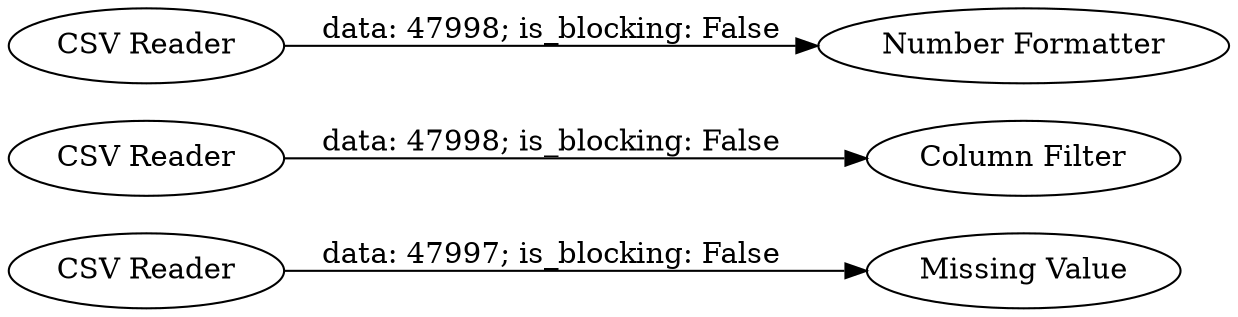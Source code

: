 digraph {
	"-8296303414836456694_4" [label="CSV Reader"]
	"-8296303414836456694_2" [label="Column Filter"]
	"-8296303414836456694_1" [label="CSV Reader"]
	"-8296303414836456694_5" [label="CSV Reader"]
	"-8296303414836456694_6" [label="Number Formatter"]
	"-8296303414836456694_3" [label="Missing Value"]
	"-8296303414836456694_5" -> "-8296303414836456694_6" [label="data: 47998; is_blocking: False"]
	"-8296303414836456694_4" -> "-8296303414836456694_3" [label="data: 47997; is_blocking: False"]
	"-8296303414836456694_1" -> "-8296303414836456694_2" [label="data: 47998; is_blocking: False"]
	rankdir=LR
}
